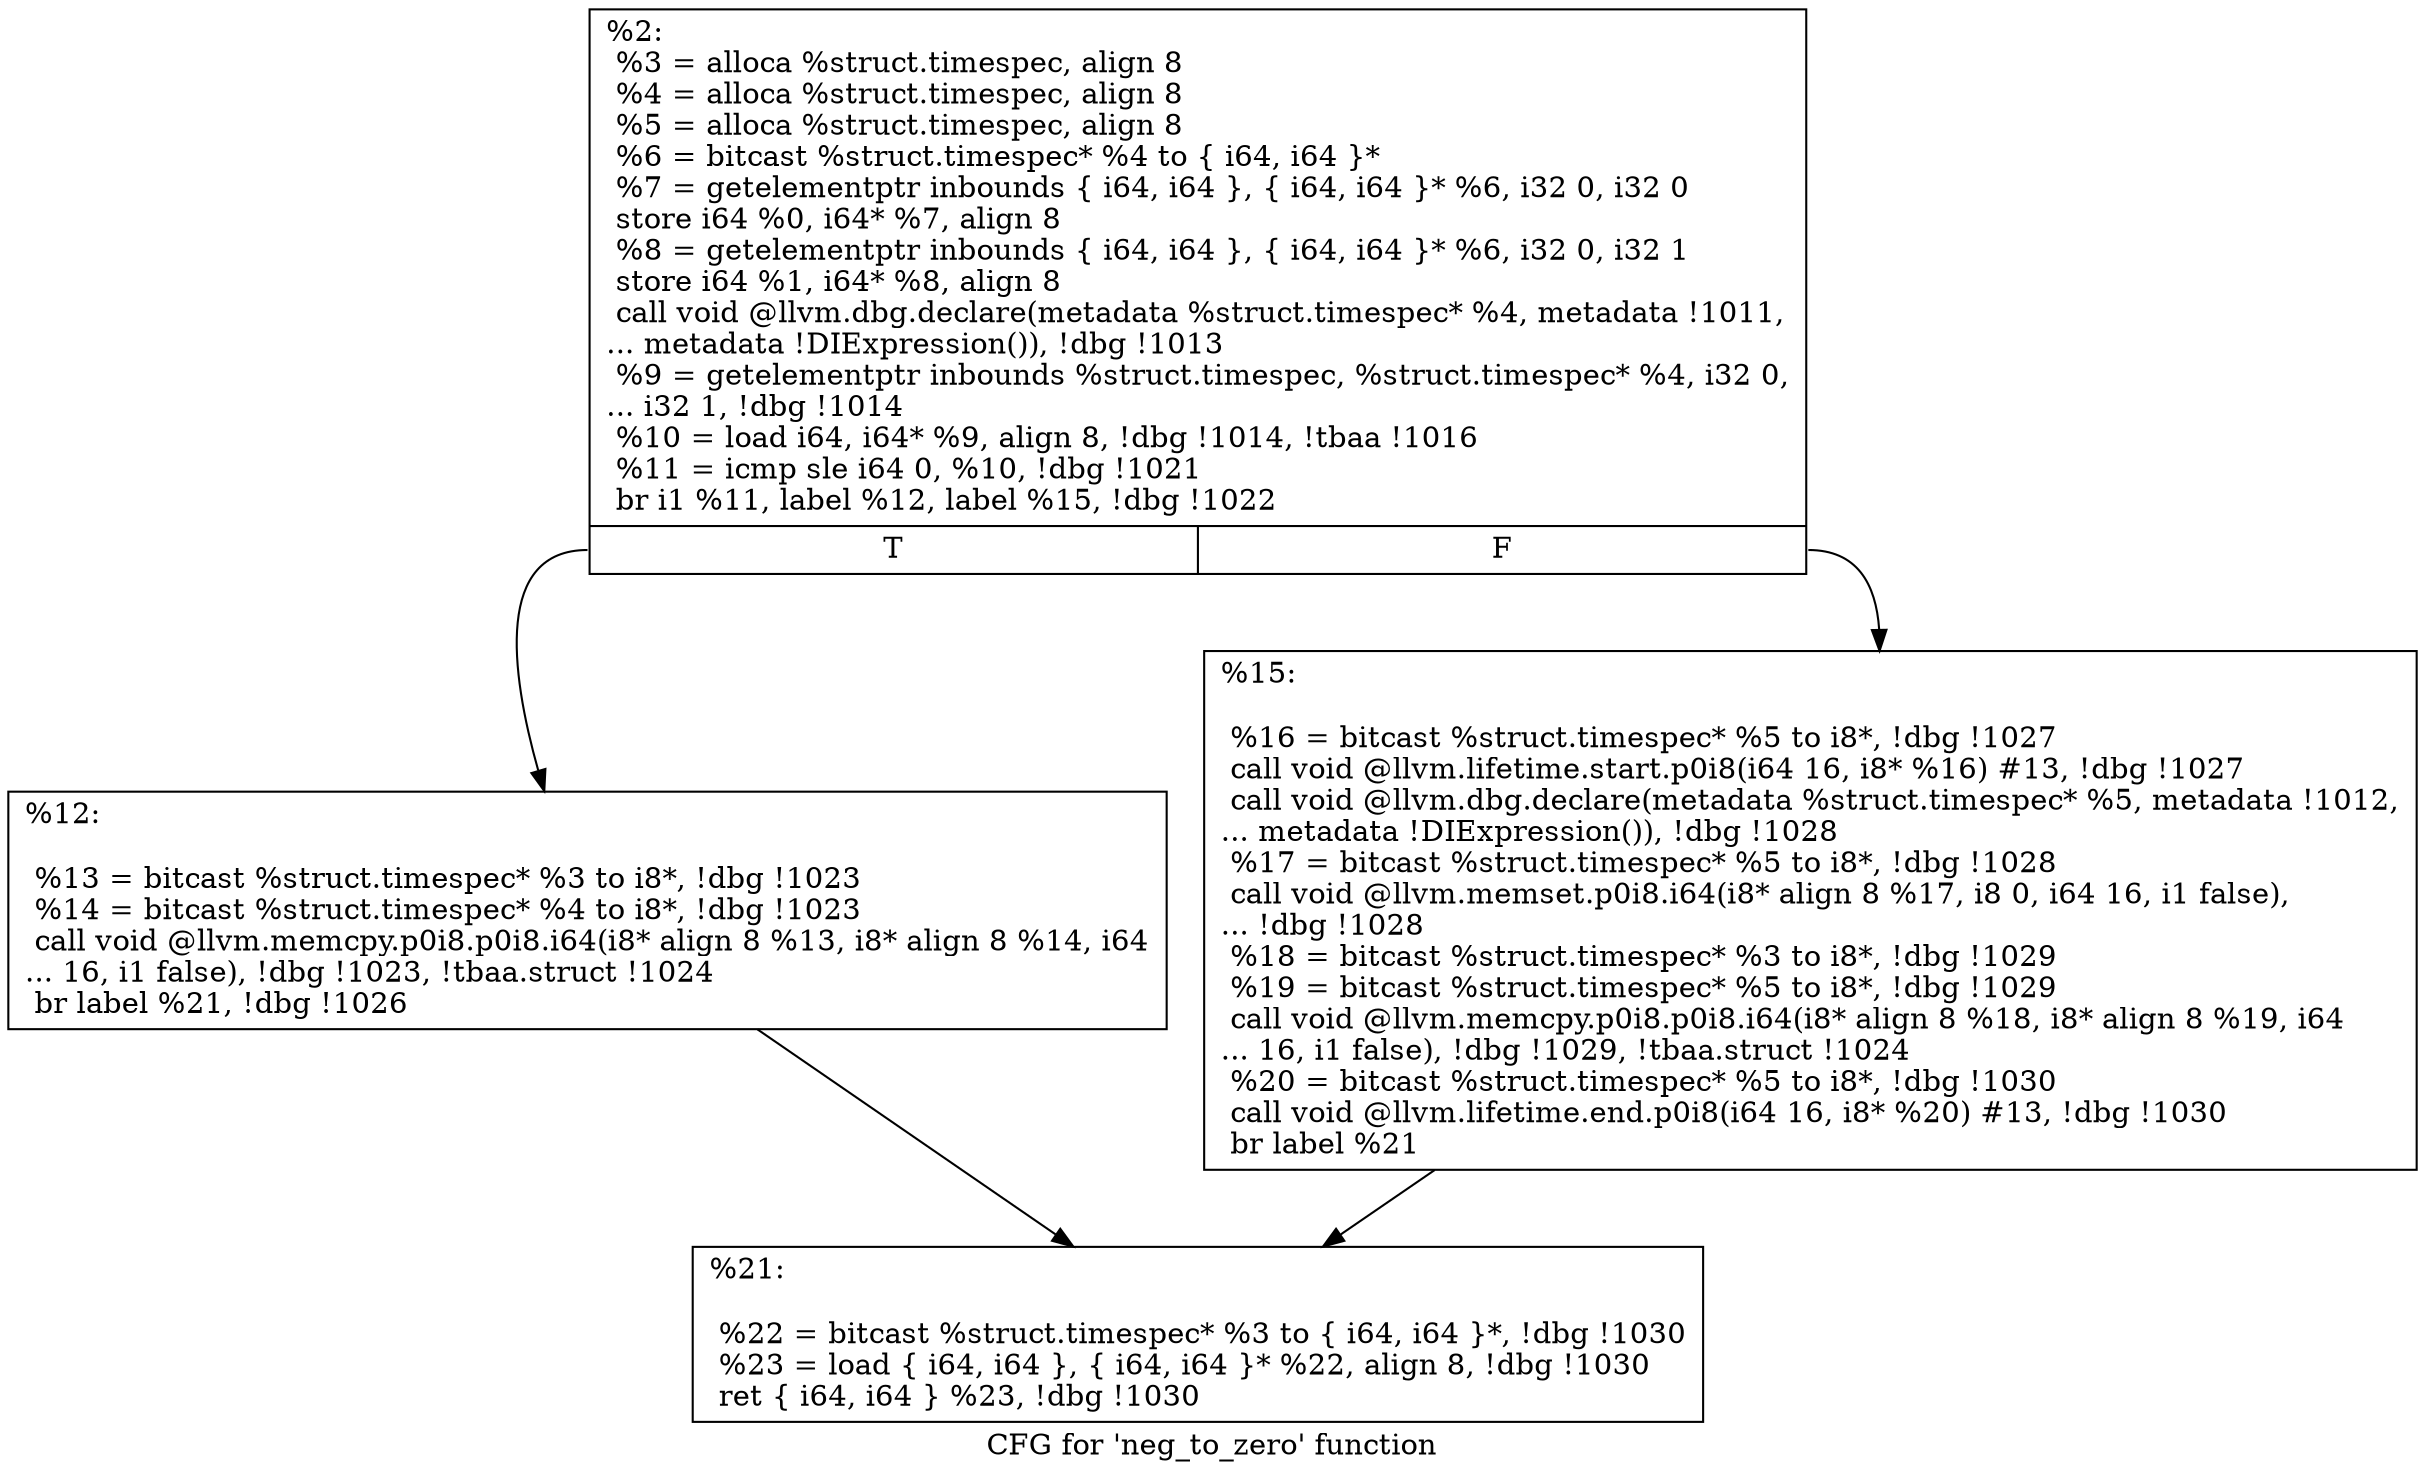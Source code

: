 digraph "CFG for 'neg_to_zero' function" {
	label="CFG for 'neg_to_zero' function";

	Node0x2473de0 [shape=record,label="{%2:\l  %3 = alloca %struct.timespec, align 8\l  %4 = alloca %struct.timespec, align 8\l  %5 = alloca %struct.timespec, align 8\l  %6 = bitcast %struct.timespec* %4 to \{ i64, i64 \}*\l  %7 = getelementptr inbounds \{ i64, i64 \}, \{ i64, i64 \}* %6, i32 0, i32 0\l  store i64 %0, i64* %7, align 8\l  %8 = getelementptr inbounds \{ i64, i64 \}, \{ i64, i64 \}* %6, i32 0, i32 1\l  store i64 %1, i64* %8, align 8\l  call void @llvm.dbg.declare(metadata %struct.timespec* %4, metadata !1011,\l... metadata !DIExpression()), !dbg !1013\l  %9 = getelementptr inbounds %struct.timespec, %struct.timespec* %4, i32 0,\l... i32 1, !dbg !1014\l  %10 = load i64, i64* %9, align 8, !dbg !1014, !tbaa !1016\l  %11 = icmp sle i64 0, %10, !dbg !1021\l  br i1 %11, label %12, label %15, !dbg !1022\l|{<s0>T|<s1>F}}"];
	Node0x2473de0:s0 -> Node0x2476560;
	Node0x2473de0:s1 -> Node0x24765b0;
	Node0x2476560 [shape=record,label="{%12:\l\l  %13 = bitcast %struct.timespec* %3 to i8*, !dbg !1023\l  %14 = bitcast %struct.timespec* %4 to i8*, !dbg !1023\l  call void @llvm.memcpy.p0i8.p0i8.i64(i8* align 8 %13, i8* align 8 %14, i64\l... 16, i1 false), !dbg !1023, !tbaa.struct !1024\l  br label %21, !dbg !1026\l}"];
	Node0x2476560 -> Node0x2476600;
	Node0x24765b0 [shape=record,label="{%15:\l\l  %16 = bitcast %struct.timespec* %5 to i8*, !dbg !1027\l  call void @llvm.lifetime.start.p0i8(i64 16, i8* %16) #13, !dbg !1027\l  call void @llvm.dbg.declare(metadata %struct.timespec* %5, metadata !1012,\l... metadata !DIExpression()), !dbg !1028\l  %17 = bitcast %struct.timespec* %5 to i8*, !dbg !1028\l  call void @llvm.memset.p0i8.i64(i8* align 8 %17, i8 0, i64 16, i1 false),\l... !dbg !1028\l  %18 = bitcast %struct.timespec* %3 to i8*, !dbg !1029\l  %19 = bitcast %struct.timespec* %5 to i8*, !dbg !1029\l  call void @llvm.memcpy.p0i8.p0i8.i64(i8* align 8 %18, i8* align 8 %19, i64\l... 16, i1 false), !dbg !1029, !tbaa.struct !1024\l  %20 = bitcast %struct.timespec* %5 to i8*, !dbg !1030\l  call void @llvm.lifetime.end.p0i8(i64 16, i8* %20) #13, !dbg !1030\l  br label %21\l}"];
	Node0x24765b0 -> Node0x2476600;
	Node0x2476600 [shape=record,label="{%21:\l\l  %22 = bitcast %struct.timespec* %3 to \{ i64, i64 \}*, !dbg !1030\l  %23 = load \{ i64, i64 \}, \{ i64, i64 \}* %22, align 8, !dbg !1030\l  ret \{ i64, i64 \} %23, !dbg !1030\l}"];
}
